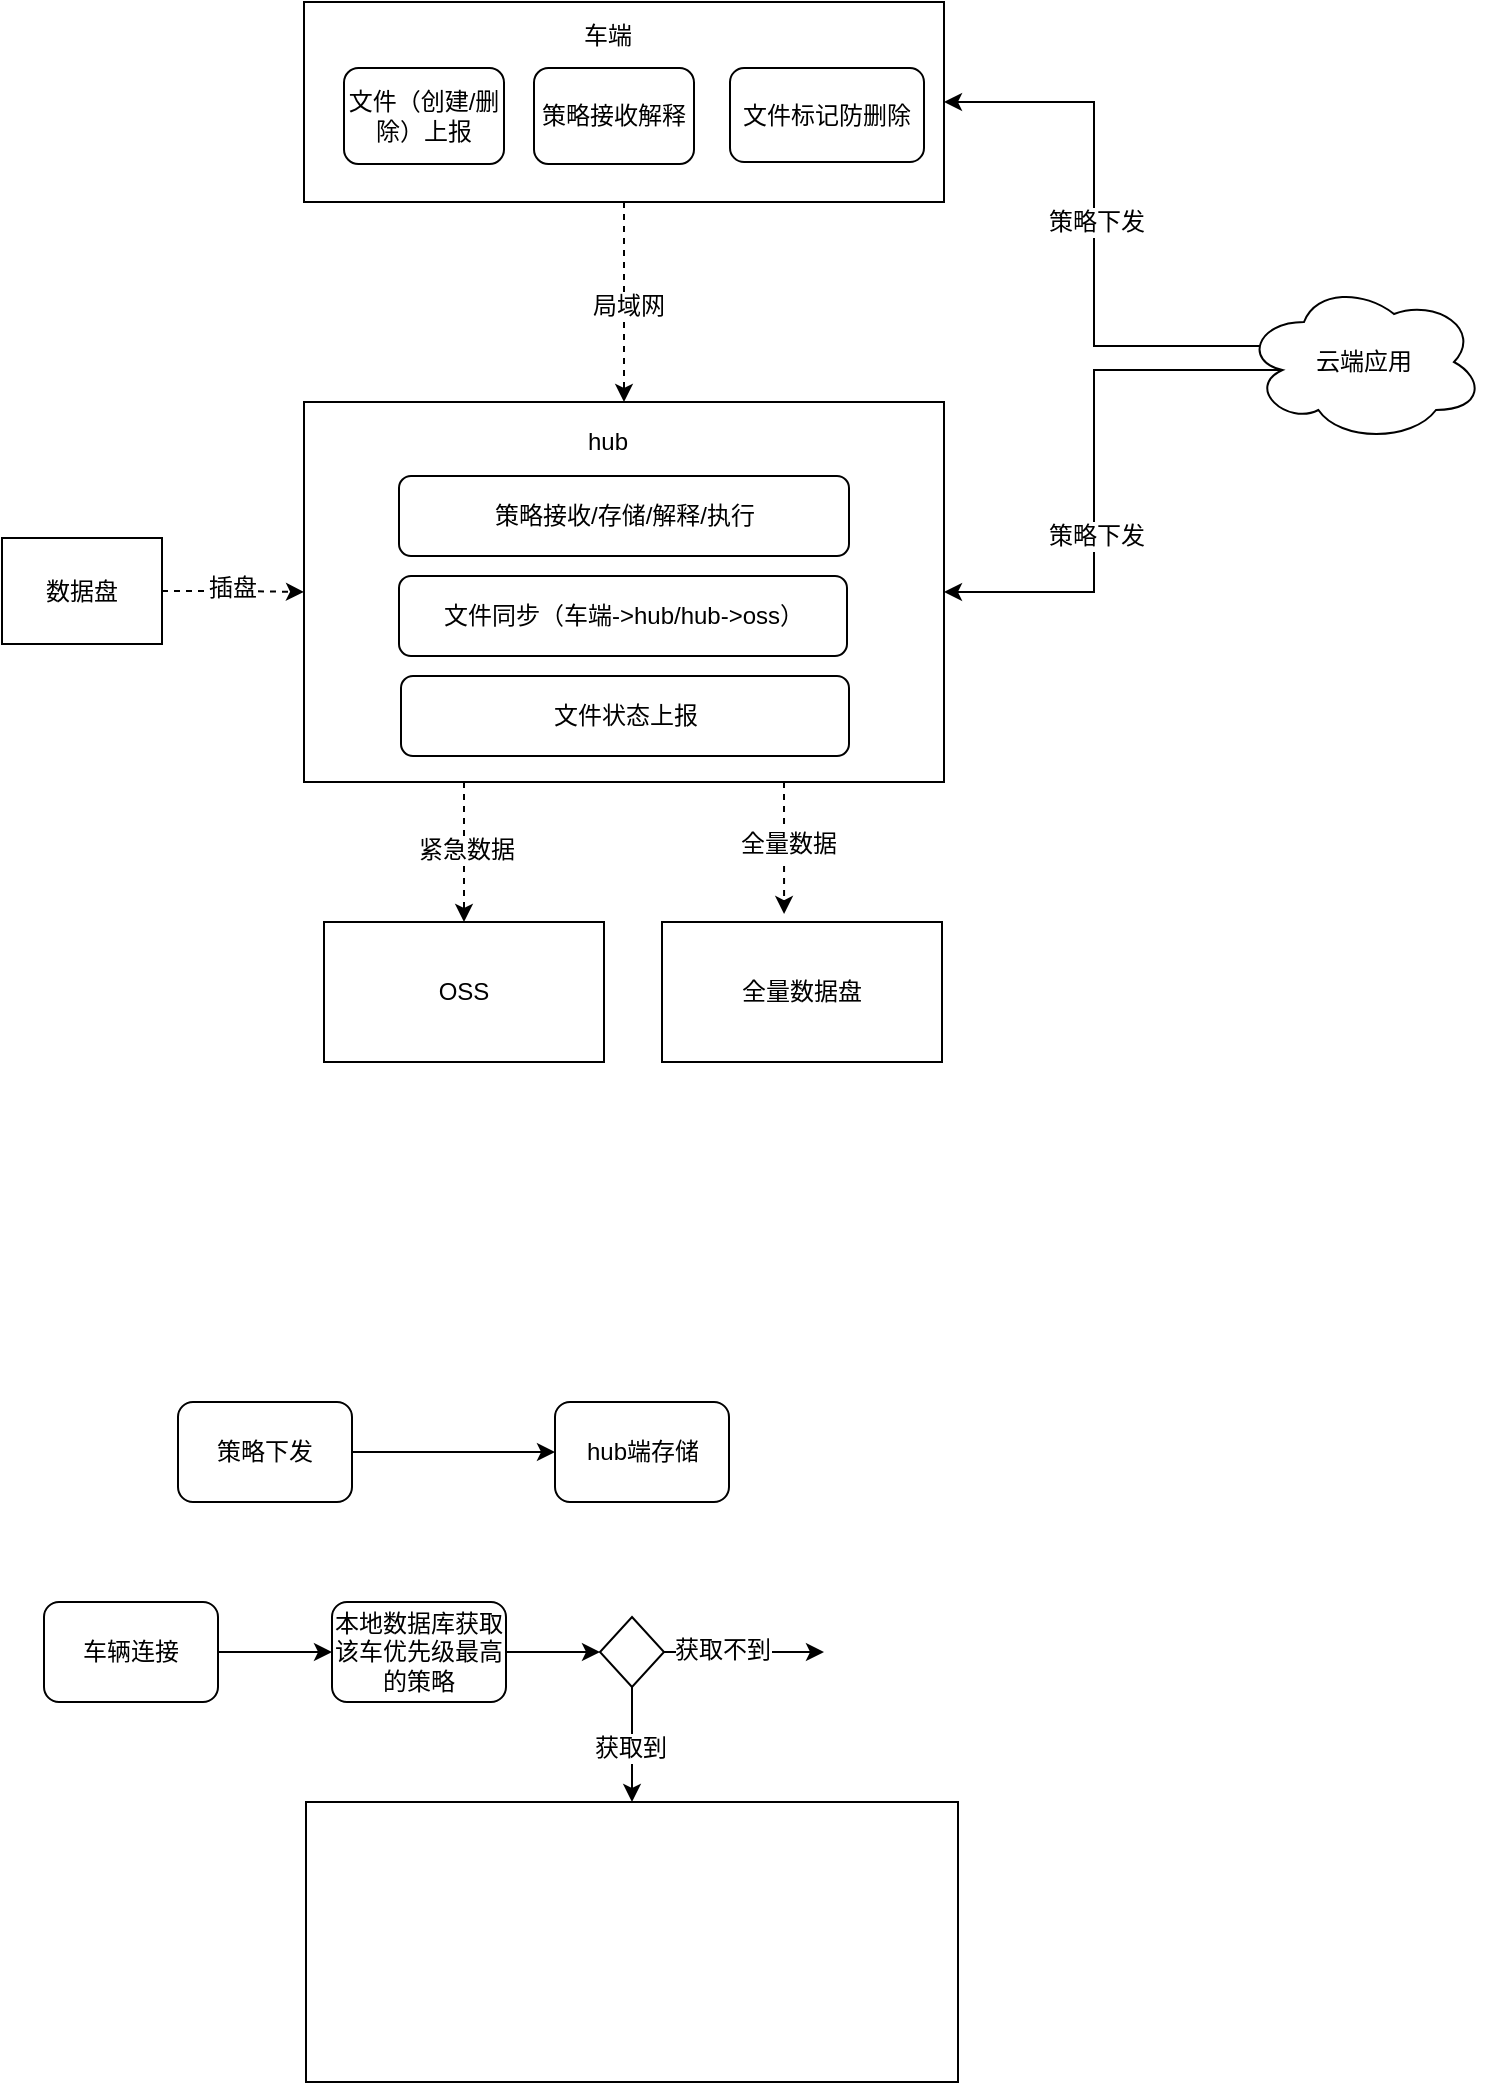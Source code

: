 <mxfile version="11.3.0" type="github" pages="1"><diagram id="rRHzEiuGWjY5Z0UTl81N" name="Page-1"><mxGraphModel dx="946" dy="614" grid="1" gridSize="10" guides="1" tooltips="1" connect="1" arrows="1" fold="1" page="1" pageScale="1" pageWidth="827" pageHeight="1169" math="0" shadow="0"><root><mxCell id="0"/><mxCell id="1" parent="0"/><mxCell id="__eXr7axunO36I3H9trh-18" style="edgeStyle=orthogonalEdgeStyle;rounded=0;orthogonalLoop=1;jettySize=auto;html=1;exitX=0.5;exitY=1;exitDx=0;exitDy=0;entryX=0.5;entryY=0;entryDx=0;entryDy=0;dashed=1;" parent="1" source="__eXr7axunO36I3H9trh-2" target="__eXr7axunO36I3H9trh-8" edge="1"><mxGeometry relative="1" as="geometry"/></mxCell><mxCell id="NJ612pqvjkJ6xCDEwRBm-3" value="局域网" style="text;html=1;resizable=0;points=[];align=center;verticalAlign=middle;labelBackgroundColor=#ffffff;" vertex="1" connectable="0" parent="__eXr7axunO36I3H9trh-18"><mxGeometry x="0.04" y="2" relative="1" as="geometry"><mxPoint as="offset"/></mxGeometry></mxCell><mxCell id="__eXr7axunO36I3H9trh-2" value="" style="rounded=0;whiteSpace=wrap;html=1;" parent="1" vertex="1"><mxGeometry x="160" y="80" width="320" height="100" as="geometry"/></mxCell><mxCell id="__eXr7axunO36I3H9trh-3" value="文件（创建/删除）上报" style="rounded=1;whiteSpace=wrap;html=1;" parent="1" vertex="1"><mxGeometry x="180" y="113" width="80" height="48" as="geometry"/></mxCell><mxCell id="__eXr7axunO36I3H9trh-4" value="策略接收解释" style="rounded=1;whiteSpace=wrap;html=1;" parent="1" vertex="1"><mxGeometry x="275" y="113" width="80" height="48" as="geometry"/></mxCell><mxCell id="__eXr7axunO36I3H9trh-5" value="文件标记防删除" style="rounded=1;whiteSpace=wrap;html=1;" parent="1" vertex="1"><mxGeometry x="373" y="113" width="97" height="47" as="geometry"/></mxCell><mxCell id="__eXr7axunO36I3H9trh-6" value="车端" style="text;html=1;strokeColor=none;fillColor=none;align=center;verticalAlign=middle;whiteSpace=wrap;rounded=0;" parent="1" vertex="1"><mxGeometry x="292" y="87" width="40" height="20" as="geometry"/></mxCell><mxCell id="__eXr7axunO36I3H9trh-13" style="edgeStyle=orthogonalEdgeStyle;rounded=0;orthogonalLoop=1;jettySize=auto;html=1;exitX=0.07;exitY=0.4;exitDx=0;exitDy=0;exitPerimeter=0;entryX=1;entryY=0.5;entryDx=0;entryDy=0;" parent="1" source="__eXr7axunO36I3H9trh-7" target="__eXr7axunO36I3H9trh-2" edge="1"><mxGeometry relative="1" as="geometry"/></mxCell><mxCell id="__eXr7axunO36I3H9trh-15" value="策略下发" style="text;html=1;resizable=0;points=[];align=center;verticalAlign=middle;labelBackgroundColor=#ffffff;" parent="__eXr7axunO36I3H9trh-13" vertex="1" connectable="0"><mxGeometry x="0.043" y="-1" relative="1" as="geometry"><mxPoint as="offset"/></mxGeometry></mxCell><mxCell id="__eXr7axunO36I3H9trh-14" style="edgeStyle=orthogonalEdgeStyle;rounded=0;orthogonalLoop=1;jettySize=auto;html=1;exitX=0.16;exitY=0.55;exitDx=0;exitDy=0;exitPerimeter=0;" parent="1" source="__eXr7axunO36I3H9trh-7" target="__eXr7axunO36I3H9trh-8" edge="1"><mxGeometry relative="1" as="geometry"/></mxCell><mxCell id="__eXr7axunO36I3H9trh-16" value="策略下发" style="text;html=1;resizable=0;points=[];align=center;verticalAlign=middle;labelBackgroundColor=#ffffff;" parent="__eXr7axunO36I3H9trh-14" vertex="1" connectable="0"><mxGeometry x="0.264" y="1" relative="1" as="geometry"><mxPoint as="offset"/></mxGeometry></mxCell><mxCell id="__eXr7axunO36I3H9trh-7" value="云端应用" style="ellipse;shape=cloud;whiteSpace=wrap;html=1;" parent="1" vertex="1"><mxGeometry x="630" y="220" width="120" height="80" as="geometry"/></mxCell><mxCell id="__eXr7axunO36I3H9trh-19" style="edgeStyle=orthogonalEdgeStyle;rounded=0;orthogonalLoop=1;jettySize=auto;html=1;exitX=0.25;exitY=1;exitDx=0;exitDy=0;entryX=0.5;entryY=0;entryDx=0;entryDy=0;dashed=1;" parent="1" source="__eXr7axunO36I3H9trh-8" target="__eXr7axunO36I3H9trh-17" edge="1"><mxGeometry relative="1" as="geometry"/></mxCell><mxCell id="__eXr7axunO36I3H9trh-20" value="紧急数据" style="text;html=1;resizable=0;points=[];align=center;verticalAlign=middle;labelBackgroundColor=#ffffff;" parent="__eXr7axunO36I3H9trh-19" vertex="1" connectable="0"><mxGeometry x="-0.029" y="1" relative="1" as="geometry"><mxPoint as="offset"/></mxGeometry></mxCell><mxCell id="__eXr7axunO36I3H9trh-22" style="edgeStyle=orthogonalEdgeStyle;rounded=0;orthogonalLoop=1;jettySize=auto;html=1;exitX=0.75;exitY=1;exitDx=0;exitDy=0;entryX=0.436;entryY=-0.057;entryDx=0;entryDy=0;entryPerimeter=0;dashed=1;" parent="1" source="__eXr7axunO36I3H9trh-8" target="__eXr7axunO36I3H9trh-21" edge="1"><mxGeometry relative="1" as="geometry"/></mxCell><mxCell id="__eXr7axunO36I3H9trh-24" value="全量数据" style="text;html=1;resizable=0;points=[];align=center;verticalAlign=middle;labelBackgroundColor=#ffffff;" parent="__eXr7axunO36I3H9trh-22" vertex="1" connectable="0"><mxGeometry x="-0.061" y="2" relative="1" as="geometry"><mxPoint as="offset"/></mxGeometry></mxCell><mxCell id="__eXr7axunO36I3H9trh-8" value="" style="rounded=0;whiteSpace=wrap;html=1;" parent="1" vertex="1"><mxGeometry x="160" y="280" width="320" height="190" as="geometry"/></mxCell><mxCell id="__eXr7axunO36I3H9trh-9" value="策略接收/存储/解释/执行" style="rounded=1;whiteSpace=wrap;html=1;" parent="1" vertex="1"><mxGeometry x="207.5" y="317" width="225" height="40" as="geometry"/></mxCell><mxCell id="__eXr7axunO36I3H9trh-10" value="文件同步（车端-&amp;gt;hub/hub-&amp;gt;oss）" style="rounded=1;whiteSpace=wrap;html=1;" parent="1" vertex="1"><mxGeometry x="207.5" y="367" width="224" height="40" as="geometry"/></mxCell><mxCell id="__eXr7axunO36I3H9trh-11" value="文件状态上报" style="rounded=1;whiteSpace=wrap;html=1;" parent="1" vertex="1"><mxGeometry x="208.5" y="417" width="224" height="40" as="geometry"/></mxCell><mxCell id="__eXr7axunO36I3H9trh-12" value="hub" style="text;html=1;strokeColor=none;fillColor=none;align=center;verticalAlign=middle;whiteSpace=wrap;rounded=0;" parent="1" vertex="1"><mxGeometry x="292" y="290" width="40" height="20" as="geometry"/></mxCell><mxCell id="__eXr7axunO36I3H9trh-17" value="OSS" style="rounded=0;whiteSpace=wrap;html=1;" parent="1" vertex="1"><mxGeometry x="170" y="540" width="140" height="70" as="geometry"/></mxCell><mxCell id="__eXr7axunO36I3H9trh-21" value="全量数据盘" style="rounded=0;whiteSpace=wrap;html=1;" parent="1" vertex="1"><mxGeometry x="339" y="540" width="140" height="70" as="geometry"/></mxCell><mxCell id="NJ612pqvjkJ6xCDEwRBm-2" value="" style="edgeStyle=orthogonalEdgeStyle;rounded=0;orthogonalLoop=1;jettySize=auto;html=1;dashed=1;" edge="1" parent="1" source="NJ612pqvjkJ6xCDEwRBm-1" target="__eXr7axunO36I3H9trh-8"><mxGeometry relative="1" as="geometry"/></mxCell><mxCell id="NJ612pqvjkJ6xCDEwRBm-4" value="插盘" style="text;html=1;resizable=0;points=[];align=center;verticalAlign=middle;labelBackgroundColor=#ffffff;" vertex="1" connectable="0" parent="NJ612pqvjkJ6xCDEwRBm-2"><mxGeometry y="13" relative="1" as="geometry"><mxPoint x="-1" y="11" as="offset"/></mxGeometry></mxCell><mxCell id="NJ612pqvjkJ6xCDEwRBm-1" value="数据盘" style="rounded=0;whiteSpace=wrap;html=1;" vertex="1" parent="1"><mxGeometry x="9" y="348" width="80" height="53" as="geometry"/></mxCell><mxCell id="NJ612pqvjkJ6xCDEwRBm-7" value="" style="edgeStyle=orthogonalEdgeStyle;rounded=0;orthogonalLoop=1;jettySize=auto;html=1;" edge="1" parent="1" source="NJ612pqvjkJ6xCDEwRBm-5" target="NJ612pqvjkJ6xCDEwRBm-6"><mxGeometry relative="1" as="geometry"/></mxCell><mxCell id="NJ612pqvjkJ6xCDEwRBm-5" value="策略下发" style="rounded=1;whiteSpace=wrap;html=1;" vertex="1" parent="1"><mxGeometry x="97" y="780" width="87" height="50" as="geometry"/></mxCell><mxCell id="NJ612pqvjkJ6xCDEwRBm-6" value="hub端存储" style="rounded=1;whiteSpace=wrap;html=1;" vertex="1" parent="1"><mxGeometry x="285.5" y="780" width="87" height="50" as="geometry"/></mxCell><mxCell id="NJ612pqvjkJ6xCDEwRBm-12" value="" style="edgeStyle=orthogonalEdgeStyle;rounded=0;orthogonalLoop=1;jettySize=auto;html=1;" edge="1" parent="1" source="NJ612pqvjkJ6xCDEwRBm-10" target="NJ612pqvjkJ6xCDEwRBm-11"><mxGeometry relative="1" as="geometry"/></mxCell><mxCell id="NJ612pqvjkJ6xCDEwRBm-10" value="车辆连接" style="rounded=1;whiteSpace=wrap;html=1;" vertex="1" parent="1"><mxGeometry x="30" y="880" width="87" height="50" as="geometry"/></mxCell><mxCell id="NJ612pqvjkJ6xCDEwRBm-14" value="" style="edgeStyle=orthogonalEdgeStyle;rounded=0;orthogonalLoop=1;jettySize=auto;html=1;entryX=0;entryY=0.5;entryDx=0;entryDy=0;" edge="1" parent="1" source="NJ612pqvjkJ6xCDEwRBm-11" target="NJ612pqvjkJ6xCDEwRBm-15"><mxGeometry relative="1" as="geometry"><mxPoint x="318" y="905" as="targetPoint"/></mxGeometry></mxCell><mxCell id="NJ612pqvjkJ6xCDEwRBm-11" value="本地数据库获取该车优先级最高的策略" style="rounded=1;whiteSpace=wrap;html=1;" vertex="1" parent="1"><mxGeometry x="174" y="880" width="87" height="50" as="geometry"/></mxCell><mxCell id="NJ612pqvjkJ6xCDEwRBm-17" value="" style="edgeStyle=orthogonalEdgeStyle;rounded=0;orthogonalLoop=1;jettySize=auto;html=1;" edge="1" parent="1" source="NJ612pqvjkJ6xCDEwRBm-15"><mxGeometry relative="1" as="geometry"><mxPoint x="420" y="905" as="targetPoint"/></mxGeometry></mxCell><mxCell id="NJ612pqvjkJ6xCDEwRBm-18" value="获取不到" style="text;html=1;resizable=0;points=[];align=center;verticalAlign=middle;labelBackgroundColor=#ffffff;" vertex="1" connectable="0" parent="NJ612pqvjkJ6xCDEwRBm-17"><mxGeometry x="-0.275" y="1" relative="1" as="geometry"><mxPoint as="offset"/></mxGeometry></mxCell><mxCell id="NJ612pqvjkJ6xCDEwRBm-20" value="" style="edgeStyle=orthogonalEdgeStyle;rounded=0;orthogonalLoop=1;jettySize=auto;html=1;entryX=0.5;entryY=0;entryDx=0;entryDy=0;" edge="1" parent="1" source="NJ612pqvjkJ6xCDEwRBm-15" target="NJ612pqvjkJ6xCDEwRBm-22"><mxGeometry relative="1" as="geometry"><mxPoint x="324" y="990" as="targetPoint"/></mxGeometry></mxCell><mxCell id="NJ612pqvjkJ6xCDEwRBm-21" value="获取到" style="text;html=1;resizable=0;points=[];align=center;verticalAlign=middle;labelBackgroundColor=#ffffff;" vertex="1" connectable="0" parent="NJ612pqvjkJ6xCDEwRBm-20"><mxGeometry x="0.037" y="-1" relative="1" as="geometry"><mxPoint as="offset"/></mxGeometry></mxCell><mxCell id="NJ612pqvjkJ6xCDEwRBm-15" value="" style="rhombus;whiteSpace=wrap;html=1;" vertex="1" parent="1"><mxGeometry x="308" y="887.5" width="32" height="35" as="geometry"/></mxCell><mxCell id="NJ612pqvjkJ6xCDEwRBm-22" value="" style="rounded=0;whiteSpace=wrap;html=1;" vertex="1" parent="1"><mxGeometry x="161" y="980" width="326" height="140" as="geometry"/></mxCell></root></mxGraphModel></diagram></mxfile>